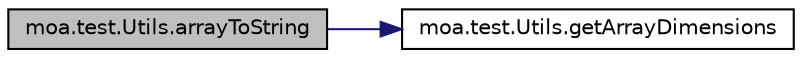 digraph G
{
  edge [fontname="Helvetica",fontsize="10",labelfontname="Helvetica",labelfontsize="10"];
  node [fontname="Helvetica",fontsize="10",shape=record];
  rankdir=LR;
  Node1 [label="moa.test.Utils.arrayToString",height=0.2,width=0.4,color="black", fillcolor="grey75", style="filled" fontcolor="black"];
  Node1 -> Node2 [color="midnightblue",fontsize="10",style="solid",fontname="Helvetica"];
  Node2 [label="moa.test.Utils.getArrayDimensions",height=0.2,width=0.4,color="black", fillcolor="white", style="filled",URL="$classmoa_1_1test_1_1Utils.html#a6dda96f42259c77b97c64488b3bbdbd9",tooltip="Returns the dimensions of the given array."];
}
